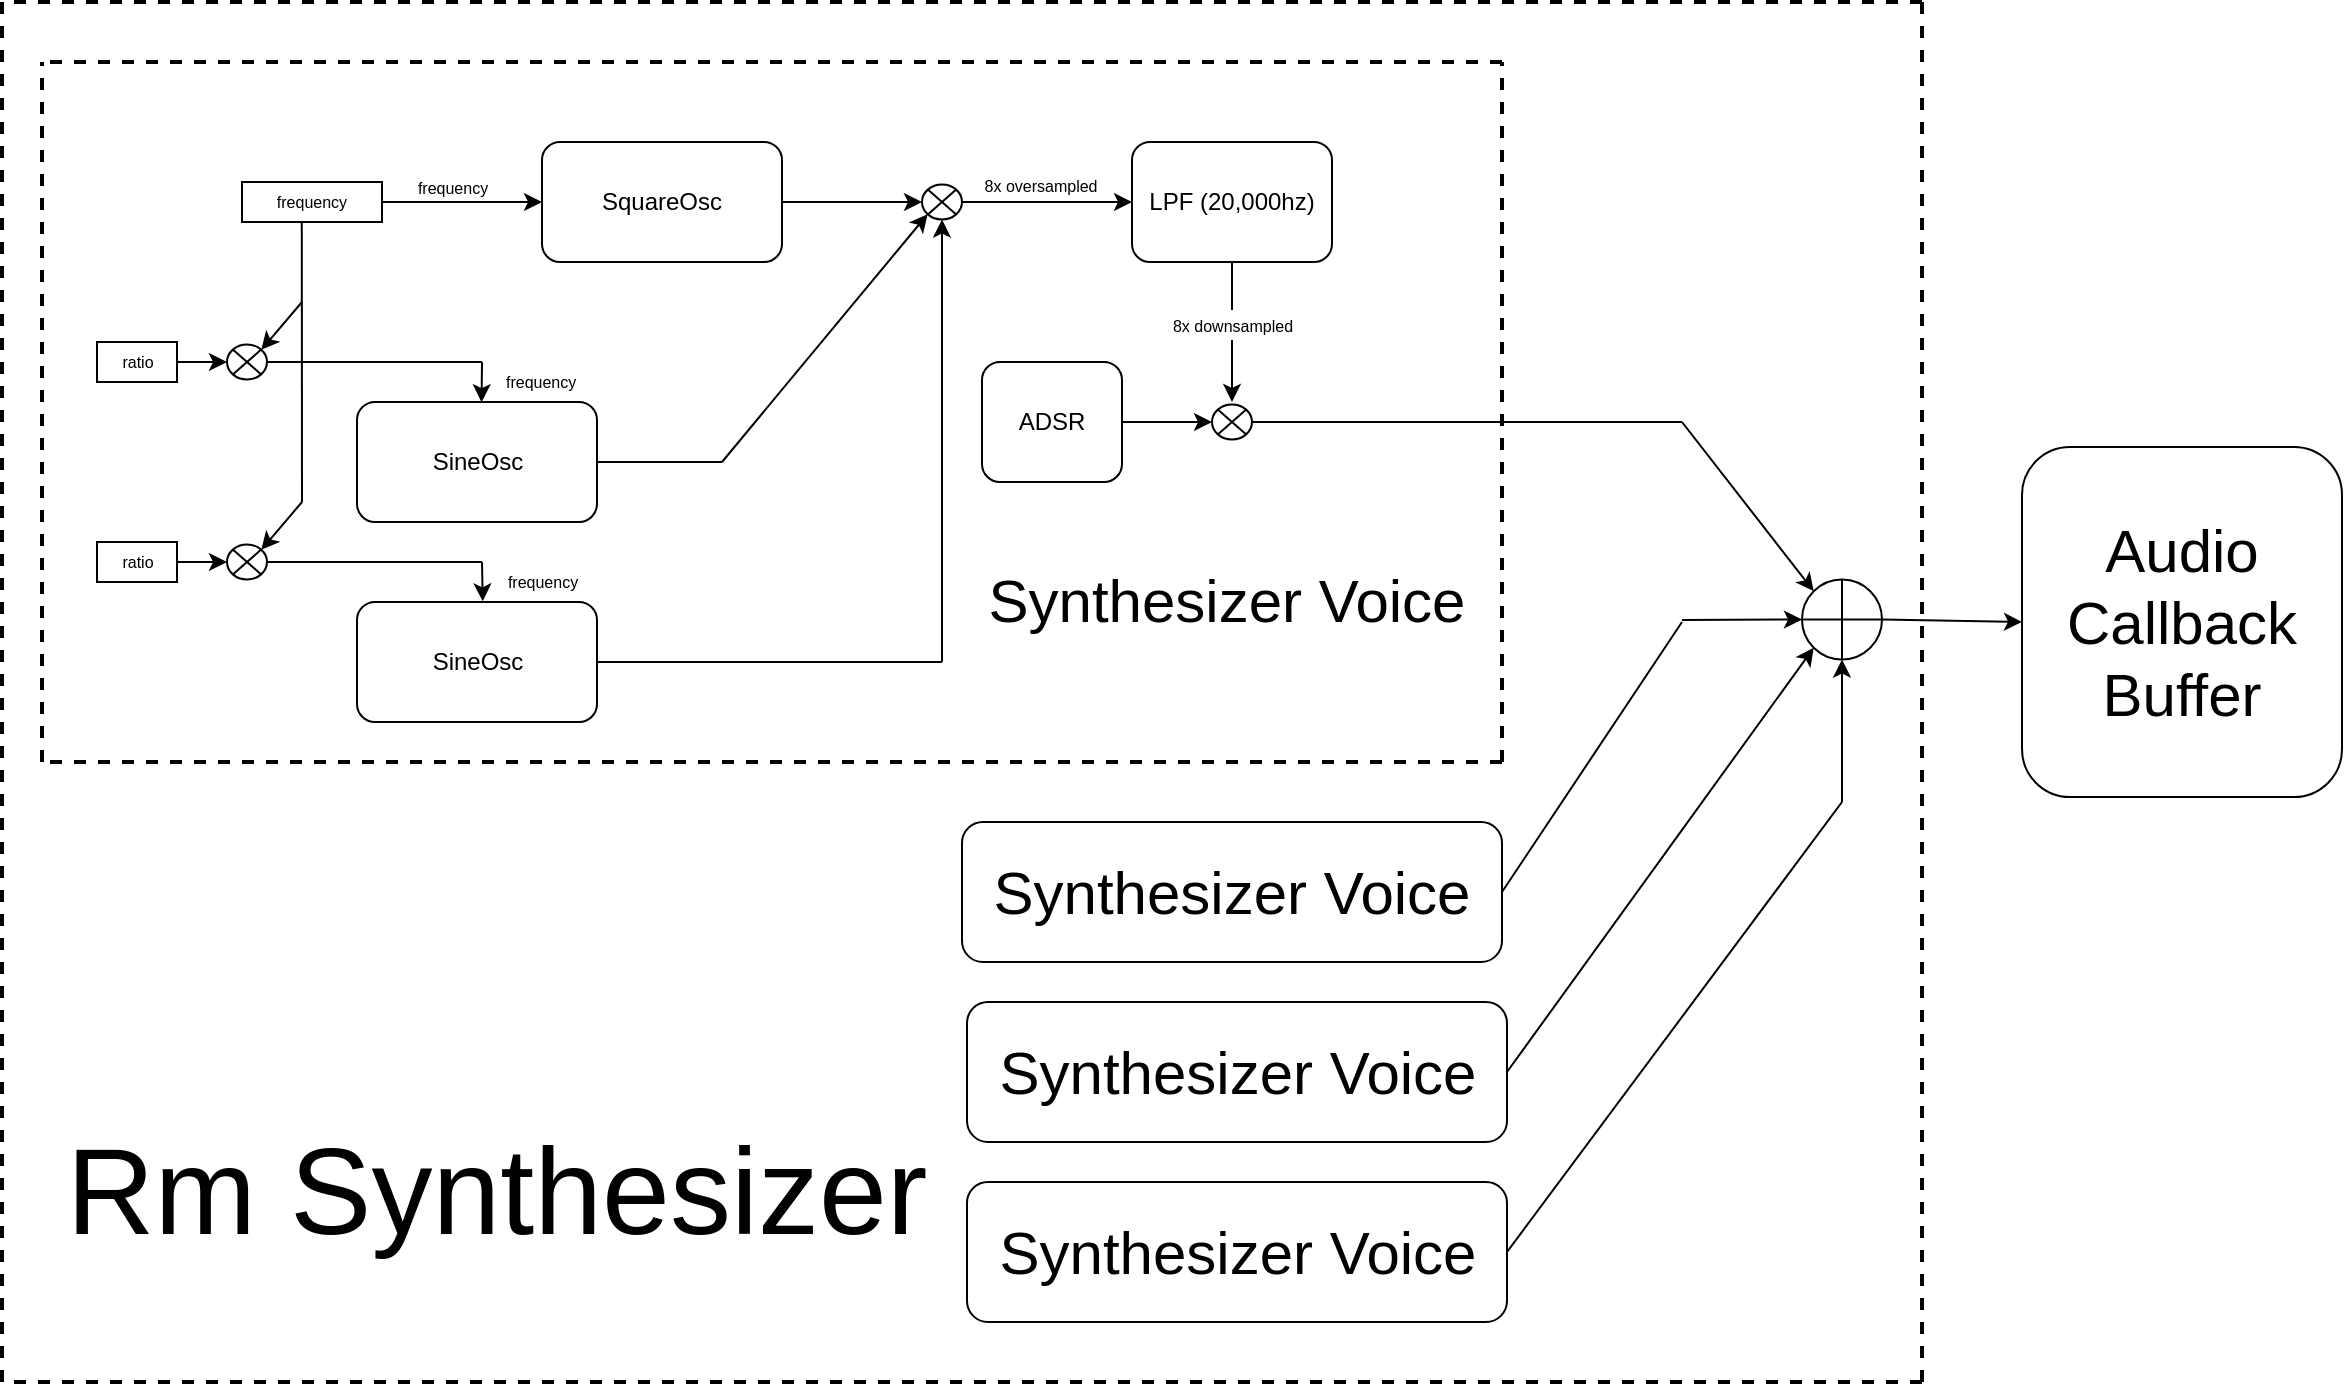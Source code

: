 <mxfile version="13.9.9" type="device"><diagram id="CANHQGR78rFkaBqAVMY7" name="Pagina-1"><mxGraphModel dx="1346" dy="997" grid="1" gridSize="10" guides="1" tooltips="1" connect="1" arrows="1" fold="1" page="1" pageScale="1" pageWidth="3300" pageHeight="4681" math="0" shadow="0"><root><mxCell id="0"/><mxCell id="1" parent="0"/><mxCell id="0y60elXHQTI-vWiYsQMB-2" value="SineOsc" style="rounded=1;whiteSpace=wrap;html=1;" parent="1" vertex="1"><mxGeometry x="337.5" y="240" width="120" height="60" as="geometry"/></mxCell><mxCell id="0y60elXHQTI-vWiYsQMB-6" value="" style="endArrow=classic;html=1;fontSize=28;entryX=0;entryY=1;entryDx=0;entryDy=0;" parent="1" target="MxY16xikWkcMj1CVY8rD-4" edge="1"><mxGeometry width="50" height="50" relative="1" as="geometry"><mxPoint x="520" y="270" as="sourcePoint"/><mxPoint x="507.5" y="270" as="targetPoint"/></mxGeometry></mxCell><mxCell id="0y60elXHQTI-vWiYsQMB-13" value="ratio" style="rounded=0;whiteSpace=wrap;html=1;fontSize=8;" parent="1" vertex="1"><mxGeometry x="207.5" y="210" width="40" height="20" as="geometry"/></mxCell><mxCell id="0y60elXHQTI-vWiYsQMB-15" value="" style="shape=sumEllipse;perimeter=ellipsePerimeter;whiteSpace=wrap;html=1;backgroundOutline=1;fontSize=28;" parent="1" vertex="1"><mxGeometry x="272.5" y="211.25" width="20" height="17.5" as="geometry"/></mxCell><mxCell id="0y60elXHQTI-vWiYsQMB-16" value="" style="endArrow=classic;html=1;fontSize=8;exitX=1;exitY=0.5;exitDx=0;exitDy=0;entryX=0;entryY=0.5;entryDx=0;entryDy=0;" parent="1" source="0y60elXHQTI-vWiYsQMB-13" target="0y60elXHQTI-vWiYsQMB-15" edge="1"><mxGeometry width="50" height="50" relative="1" as="geometry"><mxPoint x="252.5" y="210" as="sourcePoint"/><mxPoint x="302.5" y="160" as="targetPoint"/></mxGeometry></mxCell><mxCell id="0y60elXHQTI-vWiYsQMB-17" value="frequency" style="rounded=0;whiteSpace=wrap;html=1;fontSize=8;" parent="1" vertex="1"><mxGeometry x="280" y="130" width="70" height="20" as="geometry"/></mxCell><mxCell id="0y60elXHQTI-vWiYsQMB-23" value="" style="endArrow=none;html=1;fontSize=8;exitX=1;exitY=0.5;exitDx=0;exitDy=0;" parent="1" source="0y60elXHQTI-vWiYsQMB-15" edge="1"><mxGeometry width="50" height="50" relative="1" as="geometry"><mxPoint x="377.5" y="260" as="sourcePoint"/><mxPoint x="400" y="220" as="targetPoint"/></mxGeometry></mxCell><mxCell id="0y60elXHQTI-vWiYsQMB-24" value="" style="endArrow=classic;html=1;fontSize=8;entryX=0.519;entryY=0.002;entryDx=0;entryDy=0;entryPerimeter=0;" parent="1" target="0y60elXHQTI-vWiYsQMB-2" edge="1"><mxGeometry width="50" height="50" relative="1" as="geometry"><mxPoint x="400" y="220" as="sourcePoint"/><mxPoint x="447.5" y="150" as="targetPoint"/></mxGeometry></mxCell><mxCell id="0y60elXHQTI-vWiYsQMB-73" value="&lt;font style=&quot;font-size: 8px&quot;&gt;frequency&lt;/font&gt;" style="edgeLabel;html=1;align=left;verticalAlign=middle;resizable=0;points=[];fontSize=12;" parent="0y60elXHQTI-vWiYsQMB-24" vertex="1" connectable="0"><mxGeometry x="-0.148" relative="1" as="geometry"><mxPoint x="10" y="0.21" as="offset"/></mxGeometry></mxCell><mxCell id="0y60elXHQTI-vWiYsQMB-26" value="SineOsc" style="rounded=1;whiteSpace=wrap;html=1;" parent="1" vertex="1"><mxGeometry x="337.5" y="340" width="120" height="60" as="geometry"/></mxCell><mxCell id="0y60elXHQTI-vWiYsQMB-30" value="ratio" style="rounded=0;whiteSpace=wrap;html=1;fontSize=8;" parent="1" vertex="1"><mxGeometry x="207.5" y="310" width="40" height="20" as="geometry"/></mxCell><mxCell id="0y60elXHQTI-vWiYsQMB-32" value="" style="shape=sumEllipse;perimeter=ellipsePerimeter;whiteSpace=wrap;html=1;backgroundOutline=1;fontSize=28;" parent="1" vertex="1"><mxGeometry x="272.5" y="311.25" width="20" height="17.5" as="geometry"/></mxCell><mxCell id="0y60elXHQTI-vWiYsQMB-33" value="" style="endArrow=classic;html=1;fontSize=8;exitX=1;exitY=0.5;exitDx=0;exitDy=0;entryX=0;entryY=0.5;entryDx=0;entryDy=0;" parent="1" source="0y60elXHQTI-vWiYsQMB-30" target="0y60elXHQTI-vWiYsQMB-32" edge="1"><mxGeometry width="50" height="50" relative="1" as="geometry"><mxPoint x="252.5" y="310" as="sourcePoint"/><mxPoint x="302.5" y="260" as="targetPoint"/></mxGeometry></mxCell><mxCell id="0y60elXHQTI-vWiYsQMB-36" value="" style="endArrow=none;html=1;fontSize=8;exitX=1;exitY=0.5;exitDx=0;exitDy=0;" parent="1" source="0y60elXHQTI-vWiYsQMB-32" edge="1"><mxGeometry width="50" height="50" relative="1" as="geometry"><mxPoint x="377.5" y="360" as="sourcePoint"/><mxPoint x="400" y="320" as="targetPoint"/></mxGeometry></mxCell><mxCell id="0y60elXHQTI-vWiYsQMB-37" value="" style="endArrow=classic;html=1;fontSize=8;entryX=0.524;entryY=-0.006;entryDx=0;entryDy=0;entryPerimeter=0;" parent="1" target="0y60elXHQTI-vWiYsQMB-26" edge="1"><mxGeometry width="50" height="50" relative="1" as="geometry"><mxPoint x="400" y="320" as="sourcePoint"/><mxPoint x="447.5" y="250" as="targetPoint"/></mxGeometry></mxCell><mxCell id="0y60elXHQTI-vWiYsQMB-77" value="&lt;font style=&quot;font-size: 8px&quot;&gt;frequency&lt;/font&gt;" style="edgeLabel;html=1;align=center;verticalAlign=middle;resizable=0;points=[];fontSize=12;" parent="0y60elXHQTI-vWiYsQMB-37" vertex="1" connectable="0"><mxGeometry x="-0.316" relative="1" as="geometry"><mxPoint x="30" y="2.01" as="offset"/></mxGeometry></mxCell><mxCell id="0y60elXHQTI-vWiYsQMB-52" value="" style="endArrow=none;html=1;fontSize=8;entryX=0.427;entryY=0.995;entryDx=0;entryDy=0;entryPerimeter=0;" parent="1" target="0y60elXHQTI-vWiYsQMB-17" edge="1"><mxGeometry width="50" height="50" relative="1" as="geometry"><mxPoint x="310" y="290" as="sourcePoint"/><mxPoint x="317.5" y="260" as="targetPoint"/></mxGeometry></mxCell><mxCell id="0y60elXHQTI-vWiYsQMB-53" value="" style="endArrow=classic;html=1;fontSize=8;entryX=1;entryY=0;entryDx=0;entryDy=0;" parent="1" target="0y60elXHQTI-vWiYsQMB-15" edge="1"><mxGeometry width="50" height="50" relative="1" as="geometry"><mxPoint x="310" y="190" as="sourcePoint"/><mxPoint x="307.5" y="240" as="targetPoint"/></mxGeometry></mxCell><mxCell id="0y60elXHQTI-vWiYsQMB-55" value="" style="endArrow=classic;html=1;fontSize=8;entryX=1;entryY=0;entryDx=0;entryDy=0;" parent="1" target="0y60elXHQTI-vWiYsQMB-32" edge="1"><mxGeometry width="50" height="50" relative="1" as="geometry"><mxPoint x="310" y="290" as="sourcePoint"/><mxPoint x="277.504" y="302.69" as="targetPoint"/></mxGeometry></mxCell><mxCell id="0y60elXHQTI-vWiYsQMB-56" value="SquareOsc" style="rounded=1;whiteSpace=wrap;html=1;" parent="1" vertex="1"><mxGeometry x="430" y="110" width="120" height="60" as="geometry"/></mxCell><mxCell id="0y60elXHQTI-vWiYsQMB-69" value="ADSR" style="rounded=1;whiteSpace=wrap;html=1;fontSize=12;" parent="1" vertex="1"><mxGeometry x="650" y="220" width="70" height="60" as="geometry"/></mxCell><mxCell id="0y60elXHQTI-vWiYsQMB-70" value="LPF (20,000hz)" style="rounded=1;whiteSpace=wrap;html=1;fontSize=12;" parent="1" vertex="1"><mxGeometry x="725" y="110" width="100" height="60" as="geometry"/></mxCell><mxCell id="0y60elXHQTI-vWiYsQMB-71" value="" style="endArrow=classic;html=1;fontSize=12;entryX=0;entryY=0.5;entryDx=0;entryDy=0;" parent="1" target="0y60elXHQTI-vWiYsQMB-70" edge="1"><mxGeometry width="50" height="50" relative="1" as="geometry"><mxPoint x="640" y="140" as="sourcePoint"/><mxPoint x="800" y="120" as="targetPoint"/></mxGeometry></mxCell><mxCell id="0y60elXHQTI-vWiYsQMB-72" value="&lt;span style=&quot;font-size: 8px&quot;&gt;8x oversampled&lt;/span&gt;" style="edgeLabel;html=1;align=center;verticalAlign=bottom;resizable=0;points=[];fontSize=12;" parent="0y60elXHQTI-vWiYsQMB-71" vertex="1" connectable="0"><mxGeometry x="-0.082" y="1" relative="1" as="geometry"><mxPoint as="offset"/></mxGeometry></mxCell><mxCell id="0y60elXHQTI-vWiYsQMB-74" value="" style="endArrow=classic;html=1;fontSize=12;exitX=0.5;exitY=1;exitDx=0;exitDy=0;" parent="1" source="0y60elXHQTI-vWiYsQMB-70" edge="1"><mxGeometry width="50" height="50" relative="1" as="geometry"><mxPoint x="750" y="240" as="sourcePoint"/><mxPoint x="775" y="240" as="targetPoint"/></mxGeometry></mxCell><mxCell id="0y60elXHQTI-vWiYsQMB-75" value="&lt;font style=&quot;font-size: 8px&quot;&gt;8x downsampled&lt;/font&gt;" style="edgeLabel;html=1;align=center;verticalAlign=middle;resizable=0;points=[];fontSize=12;" parent="0y60elXHQTI-vWiYsQMB-74" vertex="1" connectable="0"><mxGeometry x="-0.133" y="1" relative="1" as="geometry"><mxPoint x="-1" as="offset"/></mxGeometry></mxCell><mxCell id="0y60elXHQTI-vWiYsQMB-79" value="" style="endArrow=none;dashed=1;html=1;fontSize=12;strokeWidth=2;" parent="1" edge="1"><mxGeometry width="50" height="50" relative="1" as="geometry"><mxPoint x="180" y="420" as="sourcePoint"/><mxPoint x="180" y="70" as="targetPoint"/></mxGeometry></mxCell><mxCell id="0y60elXHQTI-vWiYsQMB-80" value="" style="endArrow=none;dashed=1;html=1;fontSize=12;strokeWidth=2;" parent="1" edge="1"><mxGeometry width="50" height="50" relative="1" as="geometry"><mxPoint x="910" y="420" as="sourcePoint"/><mxPoint x="180" y="420" as="targetPoint"/></mxGeometry></mxCell><mxCell id="0y60elXHQTI-vWiYsQMB-81" value="" style="endArrow=none;dashed=1;html=1;fontSize=12;strokeWidth=2;" parent="1" edge="1"><mxGeometry width="50" height="50" relative="1" as="geometry"><mxPoint x="910" y="70" as="sourcePoint"/><mxPoint x="180" y="70" as="targetPoint"/></mxGeometry></mxCell><mxCell id="0y60elXHQTI-vWiYsQMB-82" value="" style="endArrow=none;dashed=1;html=1;fontSize=12;strokeWidth=2;" parent="1" edge="1"><mxGeometry width="50" height="50" relative="1" as="geometry"><mxPoint x="910" y="420" as="sourcePoint"/><mxPoint x="910" y="70" as="targetPoint"/></mxGeometry></mxCell><mxCell id="0y60elXHQTI-vWiYsQMB-83" value="Synthesizer Voice" style="text;html=1;strokeColor=none;fillColor=none;align=center;verticalAlign=middle;whiteSpace=wrap;rounded=0;fontSize=30;" parent="1" vertex="1"><mxGeometry x="650" y="280" width="245" height="118.75" as="geometry"/></mxCell><mxCell id="0y60elXHQTI-vWiYsQMB-84" value="Synthesizer Voice" style="rounded=1;whiteSpace=wrap;html=1;fontSize=30;align=center;" parent="1" vertex="1"><mxGeometry x="640" y="450" width="270" height="70" as="geometry"/></mxCell><mxCell id="0y60elXHQTI-vWiYsQMB-85" value="Synthesizer Voice" style="rounded=1;whiteSpace=wrap;html=1;fontSize=30;align=center;" parent="1" vertex="1"><mxGeometry x="642.5" y="540" width="270" height="70" as="geometry"/></mxCell><mxCell id="0y60elXHQTI-vWiYsQMB-86" value="Synthesizer Voice" style="rounded=1;whiteSpace=wrap;html=1;fontSize=30;align=center;" parent="1" vertex="1"><mxGeometry x="642.5" y="630" width="270" height="70" as="geometry"/></mxCell><mxCell id="0y60elXHQTI-vWiYsQMB-87" value="" style="shape=orEllipse;perimeter=ellipsePerimeter;whiteSpace=wrap;html=1;backgroundOutline=1;fontSize=8;" parent="1" vertex="1"><mxGeometry x="1060" y="328.75" width="40" height="40" as="geometry"/></mxCell><mxCell id="0y60elXHQTI-vWiYsQMB-90" value="" style="endArrow=none;html=1;strokeWidth=1;fontSize=30;exitX=1;exitY=0.5;exitDx=0;exitDy=0;" parent="1" source="0y60elXHQTI-vWiYsQMB-84" edge="1"><mxGeometry width="50" height="50" relative="1" as="geometry"><mxPoint x="962" y="549" as="sourcePoint"/><mxPoint x="1000" y="350" as="targetPoint"/></mxGeometry></mxCell><mxCell id="0y60elXHQTI-vWiYsQMB-91" value="" style="endArrow=classic;html=1;strokeWidth=1;fontSize=30;entryX=0;entryY=0.5;entryDx=0;entryDy=0;" parent="1" target="0y60elXHQTI-vWiYsQMB-87" edge="1"><mxGeometry width="50" height="50" relative="1" as="geometry"><mxPoint x="1000" y="349" as="sourcePoint"/><mxPoint x="1080" y="380" as="targetPoint"/></mxGeometry></mxCell><mxCell id="0y60elXHQTI-vWiYsQMB-92" value="" style="endArrow=none;html=1;strokeWidth=1;fontSize=30;exitX=1;exitY=0.5;exitDx=0;exitDy=0;" parent="1" source="0y60elXHQTI-vWiYsQMB-86" edge="1"><mxGeometry width="50" height="50" relative="1" as="geometry"><mxPoint x="1070" y="570" as="sourcePoint"/><mxPoint x="1080" y="440" as="targetPoint"/></mxGeometry></mxCell><mxCell id="0y60elXHQTI-vWiYsQMB-93" value="" style="endArrow=classic;html=1;strokeWidth=1;fontSize=30;exitX=1;exitY=0.5;exitDx=0;exitDy=0;entryX=0;entryY=1;entryDx=0;entryDy=0;" parent="1" source="0y60elXHQTI-vWiYsQMB-85" target="0y60elXHQTI-vWiYsQMB-87" edge="1"><mxGeometry width="50" height="50" relative="1" as="geometry"><mxPoint x="1000" y="640" as="sourcePoint"/><mxPoint x="1050" y="590" as="targetPoint"/></mxGeometry></mxCell><mxCell id="0y60elXHQTI-vWiYsQMB-94" value="" style="endArrow=classic;html=1;strokeWidth=1;fontSize=30;entryX=0.5;entryY=1;entryDx=0;entryDy=0;" parent="1" target="0y60elXHQTI-vWiYsQMB-87" edge="1"><mxGeometry width="50" height="50" relative="1" as="geometry"><mxPoint x="1080" y="440" as="sourcePoint"/><mxPoint x="1140" y="390" as="targetPoint"/></mxGeometry></mxCell><mxCell id="0y60elXHQTI-vWiYsQMB-95" value="" style="endArrow=none;html=1;strokeWidth=1;fontSize=30;exitX=1;exitY=0.5;exitDx=0;exitDy=0;" parent="1" source="0y60elXHQTI-vWiYsQMB-104" edge="1"><mxGeometry width="50" height="50" relative="1" as="geometry"><mxPoint x="920" y="250" as="sourcePoint"/><mxPoint x="1000" y="250" as="targetPoint"/></mxGeometry></mxCell><mxCell id="0y60elXHQTI-vWiYsQMB-96" value="" style="endArrow=classic;html=1;strokeWidth=1;fontSize=30;entryX=0;entryY=0;entryDx=0;entryDy=0;" parent="1" target="0y60elXHQTI-vWiYsQMB-87" edge="1"><mxGeometry width="50" height="50" relative="1" as="geometry"><mxPoint x="1000" y="250" as="sourcePoint"/><mxPoint x="1100" y="280" as="targetPoint"/></mxGeometry></mxCell><mxCell id="0y60elXHQTI-vWiYsQMB-97" value="" style="endArrow=none;dashed=1;html=1;fontSize=12;strokeWidth=2;" parent="1" edge="1"><mxGeometry width="50" height="50" relative="1" as="geometry"><mxPoint x="1120" y="40" as="sourcePoint"/><mxPoint x="160" y="40" as="targetPoint"/></mxGeometry></mxCell><mxCell id="0y60elXHQTI-vWiYsQMB-98" value="" style="endArrow=none;dashed=1;html=1;fontSize=12;strokeWidth=2;" parent="1" edge="1"><mxGeometry width="50" height="50" relative="1" as="geometry"><mxPoint x="1120" y="730" as="sourcePoint"/><mxPoint x="1120" y="40" as="targetPoint"/></mxGeometry></mxCell><mxCell id="0y60elXHQTI-vWiYsQMB-99" value="" style="endArrow=none;dashed=1;html=1;fontSize=12;strokeWidth=2;" parent="1" edge="1"><mxGeometry width="50" height="50" relative="1" as="geometry"><mxPoint x="1120" y="730" as="sourcePoint"/><mxPoint x="160" y="730" as="targetPoint"/></mxGeometry></mxCell><mxCell id="0y60elXHQTI-vWiYsQMB-100" value="" style="endArrow=none;dashed=1;html=1;fontSize=12;strokeWidth=2;" parent="1" edge="1"><mxGeometry width="50" height="50" relative="1" as="geometry"><mxPoint x="160" y="730" as="sourcePoint"/><mxPoint x="160" y="40" as="targetPoint"/></mxGeometry></mxCell><mxCell id="0y60elXHQTI-vWiYsQMB-101" value="Rm Synthesizer" style="text;html=1;strokeColor=none;fillColor=none;align=center;verticalAlign=middle;whiteSpace=wrap;rounded=0;fontSize=61;" parent="1" vertex="1"><mxGeometry x="175" y="570" width="465" height="130" as="geometry"/></mxCell><mxCell id="0y60elXHQTI-vWiYsQMB-102" value="Audio Callback Buffer" style="rounded=1;whiteSpace=wrap;html=1;fontSize=30;align=center;" parent="1" vertex="1"><mxGeometry x="1170" y="262.5" width="160" height="175" as="geometry"/></mxCell><mxCell id="0y60elXHQTI-vWiYsQMB-103" value="" style="endArrow=classic;html=1;strokeWidth=1;fontSize=61;exitX=1;exitY=0.5;exitDx=0;exitDy=0;entryX=0;entryY=0.5;entryDx=0;entryDy=0;" parent="1" source="0y60elXHQTI-vWiYsQMB-87" target="0y60elXHQTI-vWiYsQMB-102" edge="1"><mxGeometry width="50" height="50" relative="1" as="geometry"><mxPoint x="1220" y="270" as="sourcePoint"/><mxPoint x="1270" y="220" as="targetPoint"/></mxGeometry></mxCell><mxCell id="0y60elXHQTI-vWiYsQMB-104" value="" style="shape=sumEllipse;perimeter=ellipsePerimeter;whiteSpace=wrap;html=1;backgroundOutline=1;fontSize=28;" parent="1" vertex="1"><mxGeometry x="765" y="241.25" width="20" height="17.5" as="geometry"/></mxCell><mxCell id="0y60elXHQTI-vWiYsQMB-105" value="" style="endArrow=classic;html=1;strokeWidth=1;fontSize=61;exitX=1;exitY=0.5;exitDx=0;exitDy=0;entryX=0;entryY=0.5;entryDx=0;entryDy=0;" parent="1" source="0y60elXHQTI-vWiYsQMB-69" target="0y60elXHQTI-vWiYsQMB-104" edge="1"><mxGeometry width="50" height="50" relative="1" as="geometry"><mxPoint x="720" y="330" as="sourcePoint"/><mxPoint x="770" y="280" as="targetPoint"/></mxGeometry></mxCell><mxCell id="MxY16xikWkcMj1CVY8rD-1" value="" style="endArrow=classic;html=1;strokeWidth=1;fontSize=8;exitX=1;exitY=0.5;exitDx=0;exitDy=0;entryX=0;entryY=0.5;entryDx=0;entryDy=0;verticalAlign=top;" edge="1" parent="1" source="0y60elXHQTI-vWiYsQMB-17" target="0y60elXHQTI-vWiYsQMB-56"><mxGeometry width="50" height="50" relative="1" as="geometry"><mxPoint x="350" y="220" as="sourcePoint"/><mxPoint x="400" y="170" as="targetPoint"/></mxGeometry></mxCell><mxCell id="MxY16xikWkcMj1CVY8rD-3" value="frequency" style="edgeLabel;html=1;align=center;verticalAlign=bottom;resizable=0;points=[];fontSize=8;" vertex="1" connectable="0" parent="MxY16xikWkcMj1CVY8rD-1"><mxGeometry x="-0.12" relative="1" as="geometry"><mxPoint as="offset"/></mxGeometry></mxCell><mxCell id="MxY16xikWkcMj1CVY8rD-4" value="" style="shape=sumEllipse;perimeter=ellipsePerimeter;whiteSpace=wrap;html=1;backgroundOutline=1;fontSize=28;" vertex="1" parent="1"><mxGeometry x="620" y="131.25" width="20" height="17.5" as="geometry"/></mxCell><mxCell id="MxY16xikWkcMj1CVY8rD-5" value="" style="endArrow=classic;html=1;strokeWidth=1;fontSize=8;exitX=1;exitY=0.5;exitDx=0;exitDy=0;entryX=0;entryY=0.5;entryDx=0;entryDy=0;" edge="1" parent="1" source="0y60elXHQTI-vWiYsQMB-56" target="MxY16xikWkcMj1CVY8rD-4"><mxGeometry width="50" height="50" relative="1" as="geometry"><mxPoint x="580" y="210" as="sourcePoint"/><mxPoint x="630" y="160" as="targetPoint"/></mxGeometry></mxCell><mxCell id="MxY16xikWkcMj1CVY8rD-6" value="" style="endArrow=none;html=1;strokeWidth=1;fontSize=8;exitX=1;exitY=0.5;exitDx=0;exitDy=0;" edge="1" parent="1" source="0y60elXHQTI-vWiYsQMB-2"><mxGeometry width="50" height="50" relative="1" as="geometry"><mxPoint x="510" y="310" as="sourcePoint"/><mxPoint x="520" y="270" as="targetPoint"/></mxGeometry></mxCell><mxCell id="MxY16xikWkcMj1CVY8rD-7" value="" style="endArrow=none;html=1;strokeWidth=1;fontSize=8;exitX=1;exitY=0.5;exitDx=0;exitDy=0;" edge="1" parent="1" source="0y60elXHQTI-vWiYsQMB-26"><mxGeometry width="50" height="50" relative="1" as="geometry"><mxPoint x="480" y="390" as="sourcePoint"/><mxPoint x="630" y="370" as="targetPoint"/></mxGeometry></mxCell><mxCell id="MxY16xikWkcMj1CVY8rD-8" value="" style="endArrow=classic;html=1;strokeWidth=1;fontSize=8;entryX=0.5;entryY=1;entryDx=0;entryDy=0;" edge="1" parent="1" target="MxY16xikWkcMj1CVY8rD-4"><mxGeometry width="50" height="50" relative="1" as="geometry"><mxPoint x="630" y="370" as="sourcePoint"/><mxPoint x="650" y="220" as="targetPoint"/></mxGeometry></mxCell></root></mxGraphModel></diagram></mxfile>